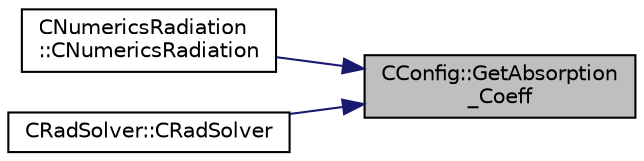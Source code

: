 digraph "CConfig::GetAbsorption_Coeff"
{
 // LATEX_PDF_SIZE
  edge [fontname="Helvetica",fontsize="10",labelfontname="Helvetica",labelfontsize="10"];
  node [fontname="Helvetica",fontsize="10",shape=record];
  rankdir="RL";
  Node1 [label="CConfig::GetAbsorption\l_Coeff",height=0.2,width=0.4,color="black", fillcolor="grey75", style="filled", fontcolor="black",tooltip="Get the value of the absorption coefficient of the medium."];
  Node1 -> Node2 [dir="back",color="midnightblue",fontsize="10",style="solid",fontname="Helvetica"];
  Node2 [label="CNumericsRadiation\l::CNumericsRadiation",height=0.2,width=0.4,color="black", fillcolor="white", style="filled",URL="$classCNumericsRadiation.html#a0e2a7671bd5cdba2cd523a99dd78ba08",tooltip="Constructor of the class."];
  Node1 -> Node3 [dir="back",color="midnightblue",fontsize="10",style="solid",fontname="Helvetica"];
  Node3 [label="CRadSolver::CRadSolver",height=0.2,width=0.4,color="black", fillcolor="white", style="filled",URL="$classCRadSolver.html#a0c47d0f9a74b31bd0ac505f74ae798b0",tooltip="Constructor of the class."];
}
